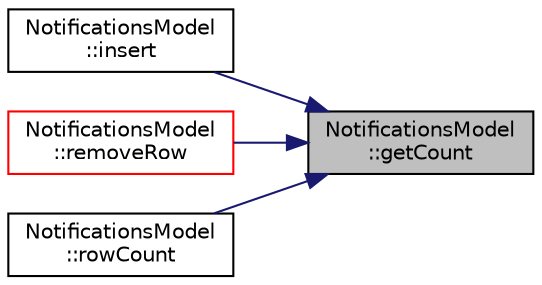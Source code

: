 digraph "NotificationsModel::getCount"
{
 // LATEX_PDF_SIZE
  edge [fontname="Helvetica",fontsize="10",labelfontname="Helvetica",labelfontsize="10"];
  node [fontname="Helvetica",fontsize="10",shape=record];
  rankdir="RL";
  Node1 [label="NotificationsModel\l::getCount",height=0.2,width=0.4,color="black", fillcolor="grey75", style="filled", fontcolor="black",tooltip=" "];
  Node1 -> Node2 [dir="back",color="midnightblue",fontsize="10",style="solid",fontname="Helvetica"];
  Node2 [label="NotificationsModel\l::insert",height=0.2,width=0.4,color="black", fillcolor="white", style="filled",URL="$class_notifications_model.html#a14ecea098d975f338e328d6662ddfa9e",tooltip=" "];
  Node1 -> Node3 [dir="back",color="midnightblue",fontsize="10",style="solid",fontname="Helvetica"];
  Node3 [label="NotificationsModel\l::removeRow",height=0.2,width=0.4,color="red", fillcolor="white", style="filled",URL="$class_notifications_model.html#ad6b47b691f4dd31237e457393f46ce9f",tooltip=" "];
  Node1 -> Node5 [dir="back",color="midnightblue",fontsize="10",style="solid",fontname="Helvetica"];
  Node5 [label="NotificationsModel\l::rowCount",height=0.2,width=0.4,color="black", fillcolor="white", style="filled",URL="$class_notifications_model.html#a86cab15918b7947c6bd02012965cff73",tooltip=" "];
}
